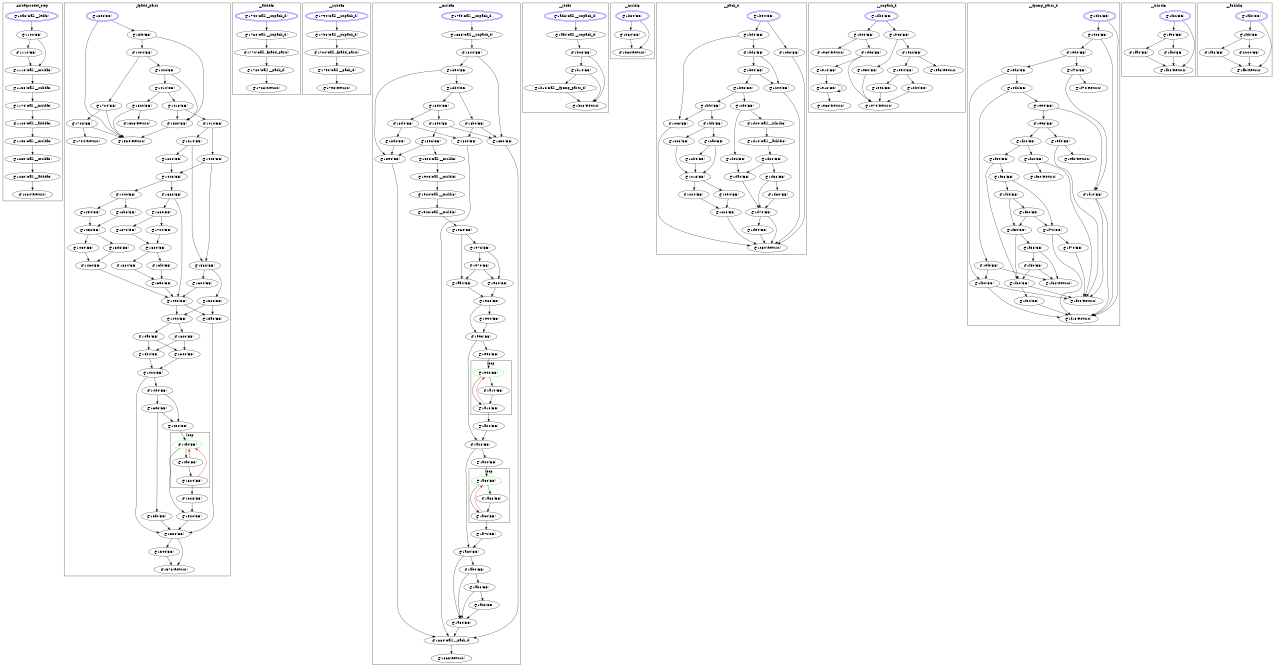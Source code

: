 digraph d {
size="8.5,7";

subgraph cluster_AirbagModel_step {
	graph [label = "AirbagModel_step"];
	node_10a8 [peripheries=2]
	node_10a8 [label = "@10a8(Call __ledf2)", color=blue];
	node_110c [label = "@110c(BB)"];
	node_1110 [label = "@1110(BB)"];
	node_1114 [label = "@1114(Call __muldf3)"];
	node_1158 [label = "@1158(Call __subdf3)"];
	node_117c [label = "@117c(Call __muldf3)"];
	node_11c4 [label = "@11c4(Call __adddf3)"];
	node_11e8 [label = "@11e8(Call __muldf3)"];
	node_1230 [label = "@1230(Call __muldf3)"];
	node_1260 [label = "@1260(Call __adddf3)"];
	node_1284 [label = "@1284(Return)"];
}
node_10a8 -> node_110c;
node_110c -> node_1114;
node_110c -> node_1110;
node_1110 -> node_1114;
node_1114 -> node_1158;
node_1158 -> node_117c;
node_117c -> node_11c4;
node_11c4 -> node_11e8;
node_11e8 -> node_1230;
node_1230 -> node_1260;
node_1260 -> node_1284;

subgraph cluster__fpadd_parts {
	graph [label = "_fpadd_parts"];
	node_13ec [peripheries=2]
subgraph cluster_loop_14fc {
	graph [label = "loop"];
	node_14fc [color = green]
	node_14fc [label = "@14fc(BB)"];
	node_14f8 [label = "@14f8(BB)"];
}
subgraph cluster_loop_14fc {
	graph [label = "loop"];
	node_14fc [color = green]
	node_14fc [label = "@14fc(BB)"];
	node_1624 [label = "@1624(BB)"];
	node_14f8 [label = "@14f8(BB)"];
}
	node_13ec [label = "@13ec(BB)", color=blue];
	node_13fc [label = "@13fc(BB)"];
	node_1404 [label = "@1404(BB)"];
	node_140c [label = "@140c(BB)"];
	node_1410 [label = "@1410(BB)"];
	node_1418 [label = "@1418(BB)"];
	node_141c [label = "@141c(BB)"];
	node_1440 [label = "@1440(BB)"];
	node_1448 [label = "@1448(BB)"];
	node_144c [label = "@144c(BB)"];
	node_1454 [label = "@1454(BB)"];
	node_145c [label = "@145c(BB)"];
	node_1460 [label = "@1460(BB)"];
	node_146c [label = "@146c(BB)"];
	node_1490 [label = "@1490(BB)"];
	node_149c [label = "@149c(BB)"];
	node_14a0 [label = "@14a0(BB)"];
	node_14b4 [label = "@14b4(BB)"];
	node_14c4 [label = "@14c4(BB)"];
	node_14dc [label = "@14dc(BB)"];
	node_14e0 [label = "@14e0(BB)"];
	node_152c [label = "@152c(BB)"];
	node_1538 [label = "@1538(BB)"];
	node_154c [label = "@154c(BB)"];
	node_1578 [label = "@1578(Return)"];
	node_1580 [label = "@1580(BB)"];
	node_1584 [label = "@1584(Return)"];
	node_1588 [label = "@1588(BB)"];
	node_158c [label = "@158c(BB)"];
	node_15a0 [label = "@15a0(BB)"];
	node_15c4 [label = "@15c4(BB)"];
	node_15c8 [label = "@15c8(Return)"];
	node_1604 [label = "@1604(BB)"];
	node_1614 [label = "@1614(BB)"];
	node_1620 [label = "@1620(BB)"];
	node_1628 [label = "@1628(BB)"];
	node_162c [label = "@162c(BB)"];
	node_1640 [label = "@1640(BB)"];
	node_1668 [label = "@1668(BB)"];
	node_166c [label = "@166c(BB)"];
	node_1678 [label = "@1678(BB)"];
	node_1680 [label = "@1680(BB)"];
	node_1684 [label = "@1684(BB)"];
	node_1690 [label = "@1690(BB)"];
	node_16b8 [label = "@16b8(BB)"];
	node_16d8 [label = "@16d8(BB)"];
	node_16e8 [label = "@16e8(BB)"];
	node_16f0 [label = "@16f0(BB)"];
	node_16f4 [label = "@16f4(BB)"];
	node_1704 [label = "@1704(BB)"];
	node_1724 [label = "@1724(BB)"];
	node_1728 [label = "@1728(BB)"];
	node_1734 [label = "@1734(Return)"];
}
node_13ec -> node_1584;
node_13ec -> node_13fc;
node_13fc -> node_1580;
node_13fc -> node_1404;
node_1404 -> node_1724;
node_1404 -> node_140c;
node_140c -> node_1580;
node_140c -> node_1410;
node_1410 -> node_15c4;
node_1410 -> node_1418;
node_1418 -> node_1580;
node_1418 -> node_141c;
node_141c -> node_1614;
node_141c -> node_1440;
node_1440 -> node_1588;
node_1440 -> node_1448;
node_1448 -> node_1668;
node_1448 -> node_144c;
node_144c -> node_16b8;
node_144c -> node_1454;
node_1454 -> node_145c;
node_145c -> node_16d8;
node_145c -> node_1460;
node_1460 -> node_146c;
node_146c -> node_1490;
node_1490 -> node_15a0;
node_1490 -> node_149c;
node_149c -> node_162c;
node_149c -> node_14a0;
node_14a0 -> node_1640;
node_14a0 -> node_14b4;
node_14b4 -> node_14c4;
node_14c4 -> node_1538;
node_14c4 -> node_14dc;
node_14dc -> node_16e8;
node_14dc -> node_14e0;
node_14e0 -> node_14fc;
node_14f8 -> node_1624;
node_14f8 -> node_14fc[color=red];
node_14fc -> node_14f8;
node_14fc -> node_152c;
node_152c -> node_1538;
node_1538 -> node_1578;
node_1538 -> node_154c;
node_154c -> node_1578;
node_1580 -> node_1584;
node_1588 -> node_1604;
node_1588 -> node_158c;
node_158c -> node_149c;
node_158c -> node_15a0;
node_15a0 -> node_1538;
node_15c4 -> node_1584;
node_15c4 -> node_15c8;
node_1604 -> node_1490;
node_1614 -> node_1588;
node_1614 -> node_1620;
node_1620 -> node_1448;
node_1624 -> node_14fc[color=red];
node_1624 -> node_1628;
node_1628 -> node_152c;
node_162c -> node_14b4;
node_162c -> node_1640;
node_1640 -> node_14c4;
node_1668 -> node_1490;
node_1668 -> node_166c;
node_166c -> node_1704;
node_166c -> node_1678;
node_1678 -> node_1680;
node_1680 -> node_16f4;
node_1680 -> node_1684;
node_1684 -> node_1690;
node_1690 -> node_1490;
node_16b8 -> node_145c;
node_16d8 -> node_146c;
node_16e8 -> node_14e0;
node_16e8 -> node_16f0;
node_16f0 -> node_1538;
node_16f4 -> node_1690;
node_1704 -> node_1680;
node_1724 -> node_1584;
node_1724 -> node_1728;
node_1728 -> node_1584;
node_1728 -> node_1734;

subgraph cluster___adddf3 {
	graph [label = "__adddf3"];
	node_1740 [peripheries=2]
	node_1740 [label = "@1740(Call __unpack_d)", color=blue];
	node_1764 [label = "@1764(Call __unpack_d)"];
	node_1770 [label = "@1770(Call _fpadd_parts)"];
	node_1780 [label = "@1780(Call __pack_d)"];
	node_1788 [label = "@1788(Return)"];
}
node_1740 -> node_1764;
node_1764 -> node_1770;
node_1770 -> node_1780;
node_1780 -> node_1788;

subgraph cluster___subdf3 {
	graph [label = "__subdf3"];
	node_1794 [peripheries=2]
	node_1794 [label = "@1794(Call __unpack_d)", color=blue];
	node_17b8 [label = "@17b8(Call __unpack_d)"];
	node_17c4 [label = "@17c4(Call _fpadd_parts)"];
	node_17e0 [label = "@17e0(Call __pack_d)"];
	node_17e8 [label = "@17e8(Return)"];
}
node_1794 -> node_17b8;
node_17b8 -> node_17c4;
node_17c4 -> node_17e0;
node_17e0 -> node_17e8;

subgraph cluster___muldf3 {
	graph [label = "__muldf3"];
	node_17f4 [peripheries=2]
subgraph cluster_loop_19ec {
	graph [label = "loop"];
	node_19ec [color = green]
	node_19ec [label = "@19ec(BB)"];
	node_1a18 [label = "@1a18(BB)"];
	node_1a10 [label = "@1a10(BB)"];
}
subgraph cluster_loop_1a3c {
	graph [label = "loop"];
	node_1a3c [color = green]
	node_1a3c [label = "@1a3c(BB)"];
	node_1a6c [label = "@1a6c(BB)"];
	node_1a68 [label = "@1a68(BB)"];
}
	node_17f4 [label = "@17f4(Call __unpack_d)", color=blue];
	node_1838 [label = "@1838(Call __unpack_d)"];
	node_1844 [label = "@1844(BB)"];
	node_1850 [label = "@1850(BB)"];
	node_1864 [label = "@1864(Call __pack_d)"];
	node_1868 [label = "@1868(Return)"];
	node_1894 [label = "@1894(BB)"];
	node_189c [label = "@189c(BB)"];
	node_18b4 [label = "@18b4(BB)"];
	node_18bc [label = "@18bc(BB)"];
	node_18c4 [label = "@18c4(BB)"];
	node_18d0 [label = "@18d0(BB)"];
	node_18d4 [label = "@18d4(BB)"];
	node_18dc [label = "@18dc(BB)"];
	node_18e0 [label = "@18e0(BB)"];
	node_18e8 [label = "@18e8(BB)"];
	node_18ec [label = "@18ec(Call __muldi3)"];
	node_190c [label = "@190c(Call __muldi3)"];
	node_192c [label = "@192c(Call __muldi3)"];
	node_1948 [label = "@1948(Call __muldi3)"];
	node_1964 [label = "@1964(BB)"];
	node_1978 [label = "@1978(BB)"];
	node_197c [label = "@197c(BB)"];
	node_1980 [label = "@1980(BB)"];
	node_1988 [label = "@1988(BB)"];
	node_1994 [label = "@1994(BB)"];
	node_1998 [label = "@1998(BB)"];
	node_19e8 [label = "@19e8(BB)"];
	node_1a24 [label = "@1a24(BB)"];
	node_1a28 [label = "@1a28(BB)"];
	node_1a34 [label = "@1a34(BB)"];
	node_1a7c [label = "@1a7c(BB)"];
	node_1a80 [label = "@1a80(BB)"];
	node_1a8c [label = "@1a8c(BB)"];
	node_1aa4 [label = "@1aa4(BB)"];
	node_1ab0 [label = "@1ab0(BB)"];
	node_1ab8 [label = "@1ab8(BB)"];
	node_1ac0 [label = "@1ac0(BB)"];
}
node_17f4 -> node_1838;
node_1838 -> node_1844;
node_1844 -> node_1894;
node_1844 -> node_1850;
node_1850 -> node_1864;
node_1864 -> node_1868;
node_1894 -> node_18b4;
node_1894 -> node_189c;
node_189c -> node_1864;
node_18b4 -> node_18d0;
node_18b4 -> node_18bc;
node_18bc -> node_1850;
node_18bc -> node_18c4;
node_18c4 -> node_1864;
node_18d0 -> node_18e0;
node_18d0 -> node_18d4;
node_18d4 -> node_18c4;
node_18d4 -> node_18dc;
node_18dc -> node_189c;
node_18e0 -> node_1850;
node_18e0 -> node_18e8;
node_18e8 -> node_189c;
node_18e8 -> node_18ec;
node_18ec -> node_190c;
node_190c -> node_192c;
node_192c -> node_1948;
node_1948 -> node_1964;
node_1964 -> node_1aa4;
node_1964 -> node_1978;
node_1978 -> node_1980;
node_1978 -> node_197c;
node_197c -> node_1aa4;
node_197c -> node_1980;
node_1980 -> node_1988;
node_1988 -> node_1998;
node_1988 -> node_1994;
node_1994 -> node_1998;
node_1998 -> node_1a28;
node_1998 -> node_19e8;
node_19e8 -> node_19ec;
node_19ec -> node_1a18;
node_19ec -> node_1a10;
node_1a10 -> node_1a18;
node_1a18 -> node_19ec[color=red];
node_1a18 -> node_1a24;
node_1a24 -> node_1a28;
node_1a28 -> node_1a80;
node_1a28 -> node_1a34;
node_1a34 -> node_1a3c;
node_1a3c -> node_1a6c;
node_1a3c -> node_1a68;
node_1a68 -> node_1a6c;
node_1a6c -> node_1a3c[color=red];
node_1a6c -> node_1a7c;
node_1a7c -> node_1a80;
node_1a80 -> node_1ab0;
node_1a80 -> node_1a8c;
node_1a8c -> node_1864;
node_1aa4 -> node_1988;
node_1ab0 -> node_1a8c;
node_1ab0 -> node_1ab8;
node_1ab8 -> node_1a8c;
node_1ab8 -> node_1ac0;
node_1ac0 -> node_1a8c;

subgraph cluster___ledf2 {
	graph [label = "__ledf2"];
	node_1ad8 [peripheries=2]
	node_1ad8 [label = "@1ad8(Call __unpack_d)", color=blue];
	node_1afc [label = "@1afc(Call __unpack_d)"];
	node_1b08 [label = "@1b08(BB)"];
	node_1b14 [label = "@1b14(BB)"];
	node_1b1c [label = "@1b1c(Call __fpcmp_parts_d)"];
	node_1b28 [label = "@1b28(Return)"];
}
node_1ad8 -> node_1afc;
node_1afc -> node_1b08;
node_1b08 -> node_1b28;
node_1b08 -> node_1b14;
node_1b14 -> node_1b28;
node_1b14 -> node_1b1c;
node_1b1c -> node_1b28;

subgraph cluster___muldi3 {
	graph [label = "__muldi3"];
	node_1b34 [peripheries=2]
	node_1b34 [label = "@1b34(BB)", color=blue];
	node_1b64 [label = "@1b64(BB)"];
	node_1b6c [label = "@1b6c(Return)"];
}
node_1b34 -> node_1b6c;
node_1b34 -> node_1b64;
node_1b64 -> node_1b6c;

subgraph cluster___pack_d {
	graph [label = "__pack_d"];
	node_1b94 [peripheries=2]
	node_1b94 [label = "@1b94(BB)", color=blue];
	node_1bd0 [label = "@1bd0(BB)"];
	node_1bd8 [label = "@1bd8(BB)"];
	node_1be0 [label = "@1be0(BB)"];
	node_1be8 [label = "@1be8(BB)"];
	node_1bf4 [label = "@1bf4(BB)"];
	node_1bfc [label = "@1bfc(BB)"];
	node_1c08 [label = "@1c08(BB)"];
	node_1c18 [label = "@1c18(BB)"];
	node_1c24 [label = "@1c24(BB)"];
	node_1c28 [label = "@1c28(BB)"];
	node_1c44 [label = "@1c44(BB)"];
	node_1c50 [label = "@1c50(Return)"];
	node_1c94 [label = "@1c94(BB)"];
	node_1cac [label = "@1cac(BB)"];
	node_1cb4 [label = "@1cb4(BB)"];
	node_1cc8 [label = "@1cc8(BB)"];
	node_1cd8 [label = "@1cd8(BB)"];
	node_1cf4 [label = "@1cf4(BB)"];
	node_1d00 [label = "@1d00(Call __lshrdi3)"];
	node_1d10 [label = "@1d10(Call __ashldi3)"];
	node_1d28 [label = "@1d28(BB)"];
	node_1d58 [label = "@1d58(BB)"];
	node_1d60 [label = "@1d60(BB)"];
	node_1d70 [label = "@1d70(BB)"];
	node_1d94 [label = "@1d94(BB)"];
	node_1d9c [label = "@1d9c(BB)"];
	node_1da4 [label = "@1da4(BB)"];
}
node_1b94 -> node_1cd8;
node_1b94 -> node_1bd0;
node_1bd0 -> node_1cc8;
node_1bd0 -> node_1bd8;
node_1bd8 -> node_1c44;
node_1bd8 -> node_1be0;
node_1be0 -> node_1c44;
node_1be0 -> node_1be8;
node_1be8 -> node_1cf4;
node_1be8 -> node_1bf4;
node_1bf4 -> node_1cc8;
node_1bf4 -> node_1bfc;
node_1bfc -> node_1cac;
node_1bfc -> node_1c08;
node_1c08 -> node_1c18;
node_1c18 -> node_1c94;
node_1c18 -> node_1c24;
node_1c24 -> node_1c28;
node_1c28 -> node_1c50;
node_1c44 -> node_1c50;
node_1c94 -> node_1c28;
node_1cac -> node_1c18;
node_1cac -> node_1cb4;
node_1cb4 -> node_1c18;
node_1cc8 -> node_1c50;
node_1cd8 -> node_1c50;
node_1cf4 -> node_1d9c;
node_1cf4 -> node_1d00;
node_1d00 -> node_1d10;
node_1d10 -> node_1d28;
node_1d28 -> node_1da4;
node_1d28 -> node_1d58;
node_1d58 -> node_1d70;
node_1d58 -> node_1d60;
node_1d60 -> node_1d70;
node_1d70 -> node_1c50;
node_1d70 -> node_1d94;
node_1d94 -> node_1c50;
node_1d9c -> node_1da4;
node_1da4 -> node_1d70;

subgraph cluster___unpack_d {
	graph [label = "__unpack_d"];
	node_1db8 [peripheries=2]
	node_1db8 [label = "@1db8(BB)", color=blue];
	node_1de0 [label = "@1de0(BB)"];
	node_1de8 [label = "@1de8(BB)"];
	node_1e14 [label = "@1e14(BB)"];
	node_1e18 [label = "@1e18(BB)"];
	node_1e38 [label = "@1e38(Return)"];
	node_1e48 [label = "@1e48(BB)"];
	node_1e50 [label = "@1e50(BB)"];
	node_1e74 [label = "@1e74(Return)"];
	node_1e80 [label = "@1e80(Return)"];
	node_1e8c [label = "@1e8c(BB)"];
	node_1e94 [label = "@1e94(BB)"];
	node_1e9c [label = "@1e9c(BB)"];
	node_1ea8 [label = "@1ea8(Return)"];
	node_1eb4 [label = "@1eb4(BB)"];
}
node_1db8 -> node_1e48;
node_1db8 -> node_1de0;
node_1de0 -> node_1e80;
node_1de0 -> node_1de8;
node_1de8 -> node_1e74;
node_1de8 -> node_1e14;
node_1e14 -> node_1e18;
node_1e18 -> node_1e18;
node_1e18 -> node_1e38;
node_1e48 -> node_1e8c;
node_1e48 -> node_1e50;
node_1e50 -> node_1e74;
node_1e8c -> node_1ea8;
node_1e8c -> node_1e94;
node_1e94 -> node_1eb4;
node_1e94 -> node_1e9c;
node_1e9c -> node_1e74;
node_1eb4 -> node_1e74;

subgraph cluster___fpcmp_parts_d {
	graph [label = "__fpcmp_parts_d"];
	node_1ebc [peripheries=2]
	node_1ebc [label = "@1ebc(BB)", color=blue];
	node_1ec8 [label = "@1ec8(BB)"];
	node_1ed0 [label = "@1ed0(BB)"];
	node_1ed8 [label = "@1ed8(BB)"];
	node_1edc [label = "@1edc(BB)"];
	node_1ee4 [label = "@1ee4(BB)"];
	node_1ee8 [label = "@1ee8(BB)"];
	node_1ef4 [label = "@1ef4(BB)"];
	node_1ef8 [label = "@1ef8(Return)"];
	node_1efc [label = "@1efc(BB)"];
	node_1f00 [label = "@1f00(BB)"];
	node_1f08 [label = "@1f08(Return)"];
	node_1f10 [label = "@1f10(BB)"];
	node_1f18 [label = "@1f18(Return)"];
	node_1f20 [label = "@1f20(BB)"];
	node_1f2c [label = "@1f2c(BB)"];
	node_1f30 [label = "@1f30(Return)"];
	node_1f34 [label = "@1f34(BB)"];
	node_1f38 [label = "@1f38(BB)"];
	node_1f4c [label = "@1f4c(BB)"];
	node_1f50 [label = "@1f50(BB)"];
	node_1f54 [label = "@1f54(BB)"];
	node_1f58 [label = "@1f58(BB)"];
	node_1f5c [label = "@1f5c(BB)"];
	node_1f60 [label = "@1f60(BB)"];
	node_1f64 [label = "@1f64(BB)"];
	node_1f68 [label = "@1f68(Return)"];
	node_1f70 [label = "@1f70(BB)"];
	node_1f74 [label = "@1f74(BB)"];
	node_1f78 [label = "@1f78(BB)"];
	node_1f7c [label = "@1f7c(Return)"];
}
node_1ebc -> node_1f18;
node_1ebc -> node_1ec8;
node_1ec8 -> node_1f18;
node_1ec8 -> node_1ed0;
node_1ed0 -> node_1f78;
node_1ed0 -> node_1ed8;
node_1ed8 -> node_1f00;
node_1ed8 -> node_1edc;
node_1edc -> node_1efc;
node_1edc -> node_1ee4;
node_1ee4 -> node_1f10;
node_1ee4 -> node_1ee8;
node_1ee8 -> node_1f20;
node_1ee8 -> node_1ef4;
node_1ef4 -> node_1f08;
node_1ef4 -> node_1ef8;
node_1efc -> node_1f68;
node_1efc -> node_1f00;
node_1f00 -> node_1f18;
node_1f00 -> node_1f08;
node_1f10 -> node_1f08;
node_1f10 -> node_1f18;
node_1f20 -> node_1f34;
node_1f20 -> node_1f2c;
node_1f2c -> node_1f08;
node_1f2c -> node_1f30;
node_1f34 -> node_1f60;
node_1f34 -> node_1f38;
node_1f38 -> node_1f70;
node_1f38 -> node_1f4c;
node_1f4c -> node_1f54;
node_1f4c -> node_1f50;
node_1f50 -> node_1f70;
node_1f50 -> node_1f54;
node_1f54 -> node_1f60;
node_1f54 -> node_1f58;
node_1f58 -> node_1f68;
node_1f58 -> node_1f5c;
node_1f5c -> node_1f68;
node_1f5c -> node_1f60;
node_1f60 -> node_1f08;
node_1f60 -> node_1f64;
node_1f64 -> node_1f18;
node_1f70 -> node_1f18;
node_1f70 -> node_1f74;
node_1f74 -> node_1f08;
node_1f78 -> node_1f10;
node_1f78 -> node_1f7c;

subgraph cluster___lshrdi3 {
	graph [label = "__lshrdi3"];
	node_1f8c [peripheries=2]
	node_1f8c [label = "@1f8c(BB)", color=blue];
	node_1f98 [label = "@1f98(BB)"];
	node_1fa4 [label = "@1fa4(BB)"];
	node_1fb8 [label = "@1fb8(Return)"];
	node_1fbc [label = "@1fbc(BB)"];
}
node_1f8c -> node_1fb8;
node_1f8c -> node_1f98;
node_1f98 -> node_1fbc;
node_1f98 -> node_1fa4;
node_1fa4 -> node_1fb8;
node_1fbc -> node_1fb8;

subgraph cluster___ashldi3 {
	graph [label = "__ashldi3"];
	node_1fd0 [peripheries=2]
	node_1fd0 [label = "@1fd0(BB)", color=blue];
	node_1fdc [label = "@1fdc(BB)"];
	node_1fe8 [label = "@1fe8(BB)"];
	node_1ffc [label = "@1ffc(Return)"];
	node_2000 [label = "@2000(BB)"];
}
node_1fd0 -> node_1ffc;
node_1fd0 -> node_1fdc;
node_1fdc -> node_2000;
node_1fdc -> node_1fe8;
node_1fe8 -> node_1ffc;
node_2000 -> node_1ffc;

}
